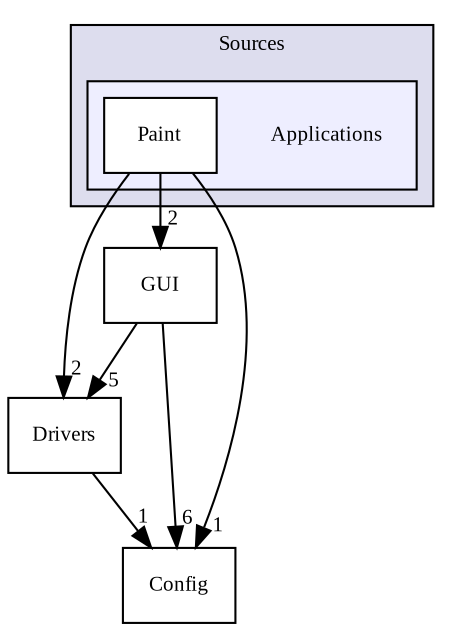 digraph "Applications" {
  compound=true
  node [ fontsize="10", fontname="TimesNewRoman"];
  edge [ labelfontsize="10", labelfontname="TimesNewRoman"];
  subgraph clusterdir_937900b87e0c7a5fa01190c395fb83f7 {
    graph [ bgcolor="#ddddee", pencolor="black", label="Sources" fontname="TimesNewRoman", fontsize="10", URL="dir_937900b87e0c7a5fa01190c395fb83f7.html"]
  subgraph clusterdir_3352201c8297b49070269adae53d2a56 {
    graph [ bgcolor="#eeeeff", pencolor="black", label="" URL="dir_3352201c8297b49070269adae53d2a56.html"];
    dir_3352201c8297b49070269adae53d2a56 [shape=plaintext label="Applications"];
    dir_d37051598f8c5ed29ff6bda75e21ad69 [shape=box label="Paint" color="black" fillcolor="white" style="filled" URL="dir_d37051598f8c5ed29ff6bda75e21ad69.html"];
  }
  }
  dir_2e65faa0945d6e1f05f940285ea6dae8 [shape=box label="GUI" URL="dir_2e65faa0945d6e1f05f940285ea6dae8.html"];
  dir_abb47d9036a42ab5431b8adc2735c9e9 [shape=box label="Drivers" URL="dir_abb47d9036a42ab5431b8adc2735c9e9.html"];
  dir_95159fc6f8f337200fe1cf14cb13c2a7 [shape=box label="Config" URL="dir_95159fc6f8f337200fe1cf14cb13c2a7.html"];
  dir_2e65faa0945d6e1f05f940285ea6dae8->dir_abb47d9036a42ab5431b8adc2735c9e9 [headlabel="5", labeldistance=1.5 headhref="dir_000003_000001.html"];
  dir_2e65faa0945d6e1f05f940285ea6dae8->dir_95159fc6f8f337200fe1cf14cb13c2a7 [headlabel="6", labeldistance=1.5 headhref="dir_000003_000004.html"];
  dir_d37051598f8c5ed29ff6bda75e21ad69->dir_2e65faa0945d6e1f05f940285ea6dae8 [headlabel="2", labeldistance=1.5 headhref="dir_000007_000003.html"];
  dir_d37051598f8c5ed29ff6bda75e21ad69->dir_abb47d9036a42ab5431b8adc2735c9e9 [headlabel="2", labeldistance=1.5 headhref="dir_000007_000001.html"];
  dir_d37051598f8c5ed29ff6bda75e21ad69->dir_95159fc6f8f337200fe1cf14cb13c2a7 [headlabel="1", labeldistance=1.5 headhref="dir_000007_000004.html"];
  dir_abb47d9036a42ab5431b8adc2735c9e9->dir_95159fc6f8f337200fe1cf14cb13c2a7 [headlabel="1", labeldistance=1.5 headhref="dir_000001_000004.html"];
}

